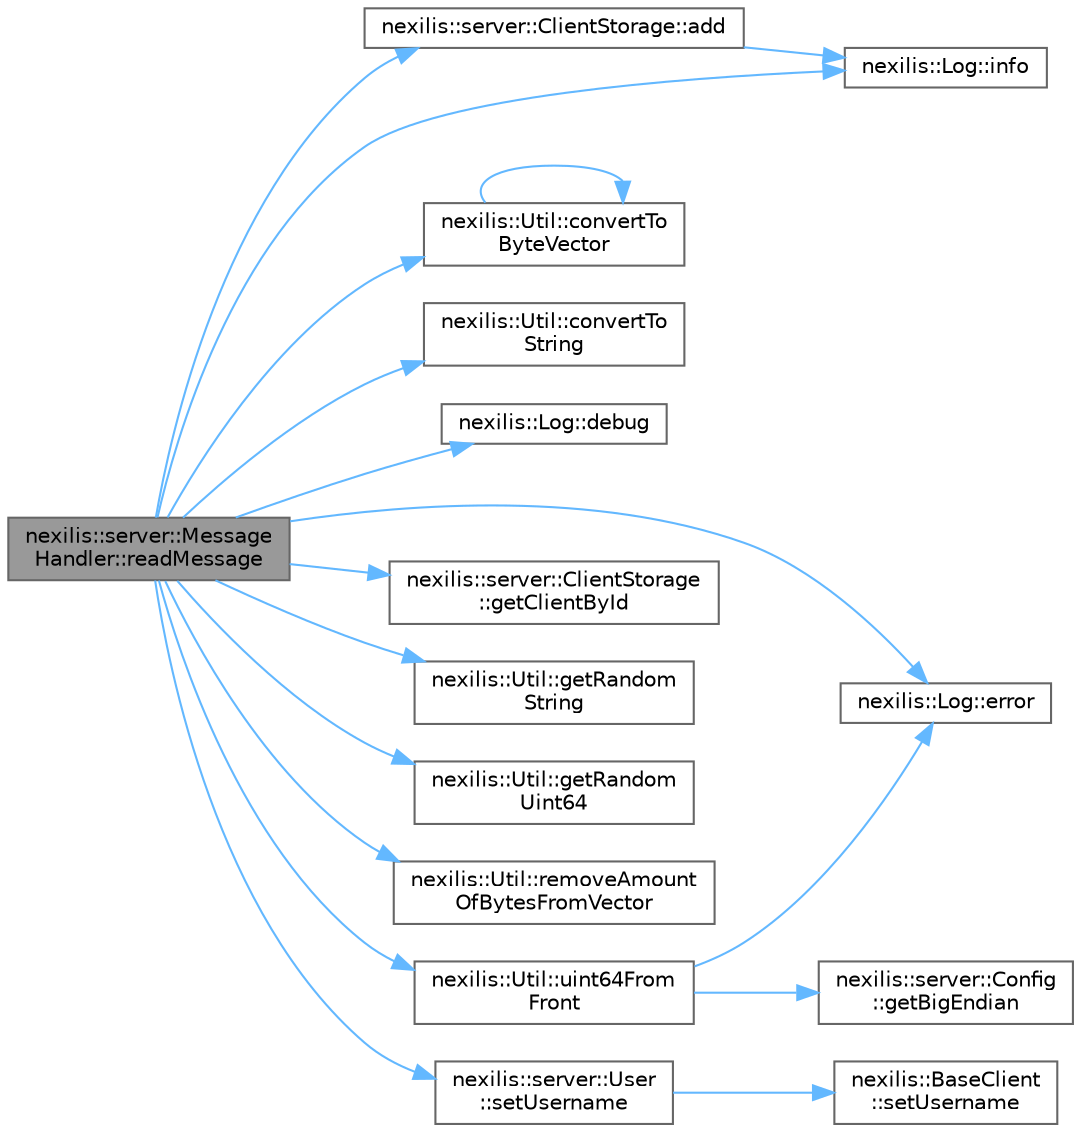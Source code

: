 digraph "nexilis::server::MessageHandler::readMessage"
{
 // LATEX_PDF_SIZE
  bgcolor="transparent";
  edge [fontname=Helvetica,fontsize=10,labelfontname=Helvetica,labelfontsize=10];
  node [fontname=Helvetica,fontsize=10,shape=box,height=0.2,width=0.4];
  rankdir="LR";
  Node1 [id="Node000001",label="nexilis::server::Message\lHandler::readMessage",height=0.2,width=0.4,color="gray40", fillcolor="grey60", style="filled", fontcolor="black",tooltip=" "];
  Node1 -> Node2 [id="edge1_Node000001_Node000002",color="steelblue1",style="solid",tooltip=" "];
  Node2 [id="Node000002",label="nexilis::server::ClientStorage::add",height=0.2,width=0.4,color="grey40", fillcolor="white", style="filled",URL="$da/de9/classnexilis_1_1server_1_1ClientStorage.html#ae45198bb021d74f4891c52e84150f21e",tooltip=" "];
  Node2 -> Node3 [id="edge2_Node000002_Node000003",color="steelblue1",style="solid",tooltip=" "];
  Node3 [id="Node000003",label="nexilis::Log::info",height=0.2,width=0.4,color="grey40", fillcolor="white", style="filled",URL="$dc/dbc/classnexilis_1_1Log.html#a66755adfac1917c8b8791a018f31c643",tooltip=" "];
  Node1 -> Node4 [id="edge3_Node000001_Node000004",color="steelblue1",style="solid",tooltip=" "];
  Node4 [id="Node000004",label="nexilis::Util::convertTo\lByteVector",height=0.2,width=0.4,color="grey40", fillcolor="white", style="filled",URL="$d9/d3d/group__BytevectorConversions.html#ga38e516c60d98cb71153ded26ce2b67e5",tooltip=" "];
  Node4 -> Node4 [id="edge4_Node000004_Node000004",color="steelblue1",style="solid",tooltip=" "];
  Node1 -> Node5 [id="edge5_Node000001_Node000005",color="steelblue1",style="solid",tooltip=" "];
  Node5 [id="Node000005",label="nexilis::Util::convertTo\lString",height=0.2,width=0.4,color="grey40", fillcolor="white", style="filled",URL="$dd/de4/classnexilis_1_1Util.html#a62d9441f50a65ef0cd3c2040be81d746",tooltip="Convert nx_data to string."];
  Node1 -> Node6 [id="edge6_Node000001_Node000006",color="steelblue1",style="solid",tooltip=" "];
  Node6 [id="Node000006",label="nexilis::Log::debug",height=0.2,width=0.4,color="grey40", fillcolor="white", style="filled",URL="$dc/dbc/classnexilis_1_1Log.html#a8818a693340eed14a9110c9988eac982",tooltip="All the overloaded printing functions."];
  Node1 -> Node7 [id="edge7_Node000001_Node000007",color="steelblue1",style="solid",tooltip=" "];
  Node7 [id="Node000007",label="nexilis::Log::error",height=0.2,width=0.4,color="grey40", fillcolor="white", style="filled",URL="$dc/dbc/classnexilis_1_1Log.html#a49959aac4210e93d1ccd1977e08dba80",tooltip=" "];
  Node1 -> Node8 [id="edge8_Node000001_Node000008",color="steelblue1",style="solid",tooltip=" "];
  Node8 [id="Node000008",label="nexilis::server::ClientStorage\l::getClientById",height=0.2,width=0.4,color="grey40", fillcolor="white", style="filled",URL="$da/de9/classnexilis_1_1server_1_1ClientStorage.html#ab8e6779096b1d5e58ed403412cd80bcf",tooltip=" "];
  Node1 -> Node9 [id="edge9_Node000001_Node000009",color="steelblue1",style="solid",tooltip=" "];
  Node9 [id="Node000009",label="nexilis::Util::getRandom\lString",height=0.2,width=0.4,color="grey40", fillcolor="white", style="filled",URL="$df/d06/group__RandFunctions.html#ga69add1fd213bfb28b5ecfb656a436870",tooltip=" "];
  Node1 -> Node10 [id="edge10_Node000001_Node000010",color="steelblue1",style="solid",tooltip=" "];
  Node10 [id="Node000010",label="nexilis::Util::getRandom\lUint64",height=0.2,width=0.4,color="grey40", fillcolor="white", style="filled",URL="$df/d06/group__RandFunctions.html#gacb4f385a6c9480e76c639947e185ff07",tooltip=" "];
  Node1 -> Node3 [id="edge11_Node000001_Node000003",color="steelblue1",style="solid",tooltip=" "];
  Node1 -> Node11 [id="edge12_Node000001_Node000011",color="steelblue1",style="solid",tooltip=" "];
  Node11 [id="Node000011",label="nexilis::Util::removeAmount\lOfBytesFromVector",height=0.2,width=0.4,color="grey40", fillcolor="white", style="filled",URL="$dd/de4/classnexilis_1_1Util.html#a37837fd204fbf43eaacd572d621da92e",tooltip=" "];
  Node1 -> Node12 [id="edge13_Node000001_Node000012",color="steelblue1",style="solid",tooltip=" "];
  Node12 [id="Node000012",label="nexilis::server::User\l::setUsername",height=0.2,width=0.4,color="grey40", fillcolor="white", style="filled",URL="$d4/d3a/classnexilis_1_1server_1_1User.html#addb1403676f233cfed7a10970b3e431b",tooltip=" "];
  Node12 -> Node13 [id="edge14_Node000012_Node000013",color="steelblue1",style="solid",tooltip=" "];
  Node13 [id="Node000013",label="nexilis::BaseClient\l::setUsername",height=0.2,width=0.4,color="grey40", fillcolor="white", style="filled",URL="$dc/dcb/classnexilis_1_1BaseClient.html#a548d0d611e7b9724081824b6228e44db",tooltip=" "];
  Node1 -> Node14 [id="edge15_Node000001_Node000014",color="steelblue1",style="solid",tooltip=" "];
  Node14 [id="Node000014",label="nexilis::Util::uint64From\lFront",height=0.2,width=0.4,color="grey40", fillcolor="white", style="filled",URL="$dc/dc3/group__FrontConversions.html#gaa69ac5b84ac2f72561afb8cc9d391072",tooltip=" "];
  Node14 -> Node7 [id="edge16_Node000014_Node000007",color="steelblue1",style="solid",tooltip=" "];
  Node14 -> Node15 [id="edge17_Node000014_Node000015",color="steelblue1",style="solid",tooltip=" "];
  Node15 [id="Node000015",label="nexilis::server::Config\l::getBigEndian",height=0.2,width=0.4,color="grey40", fillcolor="white", style="filled",URL="$d2/def/classnexilis_1_1server_1_1Config.html#a4524682844dcfc71ad49250c36f399ca",tooltip=" "];
}
